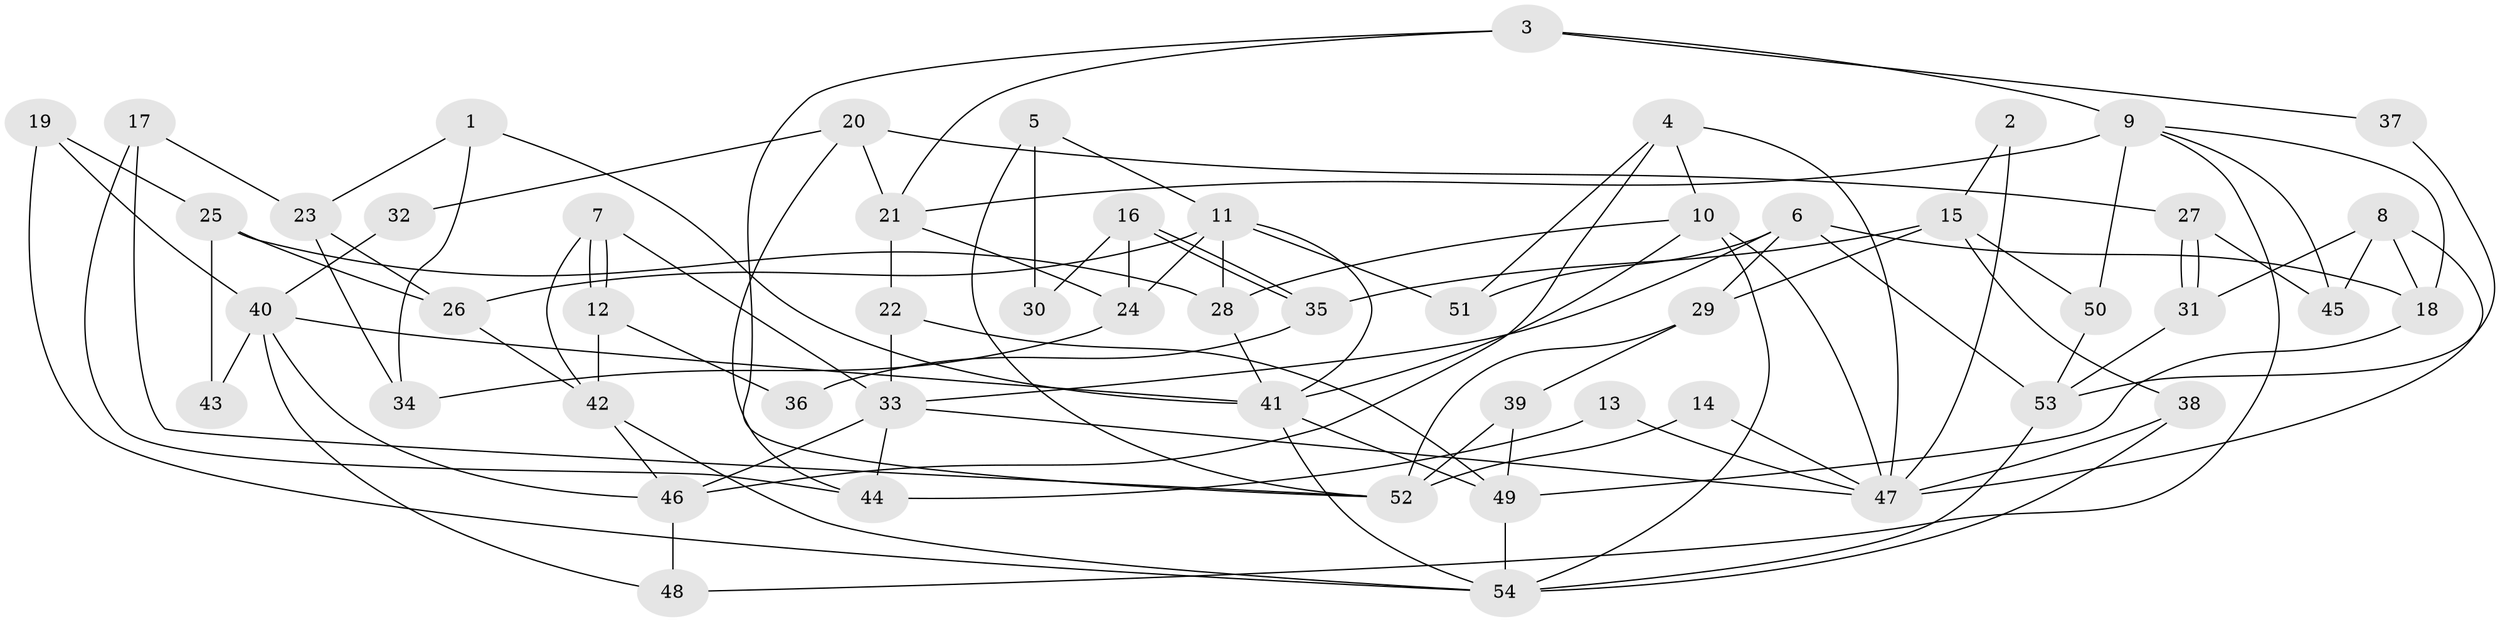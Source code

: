 // coarse degree distribution, {4: 0.32432432432432434, 5: 0.10810810810810811, 2: 0.16216216216216217, 3: 0.21621621621621623, 6: 0.05405405405405406, 1: 0.02702702702702703, 7: 0.08108108108108109, 8: 0.02702702702702703}
// Generated by graph-tools (version 1.1) at 2025/53/03/04/25 21:53:55]
// undirected, 54 vertices, 108 edges
graph export_dot {
graph [start="1"]
  node [color=gray90,style=filled];
  1;
  2;
  3;
  4;
  5;
  6;
  7;
  8;
  9;
  10;
  11;
  12;
  13;
  14;
  15;
  16;
  17;
  18;
  19;
  20;
  21;
  22;
  23;
  24;
  25;
  26;
  27;
  28;
  29;
  30;
  31;
  32;
  33;
  34;
  35;
  36;
  37;
  38;
  39;
  40;
  41;
  42;
  43;
  44;
  45;
  46;
  47;
  48;
  49;
  50;
  51;
  52;
  53;
  54;
  1 -- 34;
  1 -- 41;
  1 -- 23;
  2 -- 47;
  2 -- 15;
  3 -- 21;
  3 -- 9;
  3 -- 37;
  3 -- 52;
  4 -- 47;
  4 -- 10;
  4 -- 46;
  4 -- 51;
  5 -- 52;
  5 -- 11;
  5 -- 30;
  6 -- 33;
  6 -- 53;
  6 -- 18;
  6 -- 29;
  6 -- 51;
  7 -- 42;
  7 -- 12;
  7 -- 12;
  7 -- 33;
  8 -- 47;
  8 -- 18;
  8 -- 31;
  8 -- 45;
  9 -- 18;
  9 -- 45;
  9 -- 21;
  9 -- 48;
  9 -- 50;
  10 -- 41;
  10 -- 54;
  10 -- 28;
  10 -- 47;
  11 -- 51;
  11 -- 41;
  11 -- 24;
  11 -- 26;
  11 -- 28;
  12 -- 42;
  12 -- 36;
  13 -- 44;
  13 -- 47;
  14 -- 52;
  14 -- 47;
  15 -- 50;
  15 -- 38;
  15 -- 29;
  15 -- 35;
  16 -- 24;
  16 -- 35;
  16 -- 35;
  16 -- 30;
  17 -- 52;
  17 -- 23;
  17 -- 44;
  18 -- 49;
  19 -- 54;
  19 -- 40;
  19 -- 25;
  20 -- 21;
  20 -- 44;
  20 -- 27;
  20 -- 32;
  21 -- 22;
  21 -- 24;
  22 -- 33;
  22 -- 49;
  23 -- 26;
  23 -- 34;
  24 -- 34;
  25 -- 28;
  25 -- 26;
  25 -- 43;
  26 -- 42;
  27 -- 31;
  27 -- 31;
  27 -- 45;
  28 -- 41;
  29 -- 39;
  29 -- 52;
  31 -- 53;
  32 -- 40;
  33 -- 46;
  33 -- 44;
  33 -- 47;
  35 -- 36;
  37 -- 53;
  38 -- 54;
  38 -- 47;
  39 -- 52;
  39 -- 49;
  40 -- 48;
  40 -- 41;
  40 -- 43;
  40 -- 46;
  41 -- 54;
  41 -- 49;
  42 -- 46;
  42 -- 54;
  46 -- 48;
  49 -- 54;
  50 -- 53;
  53 -- 54;
}
